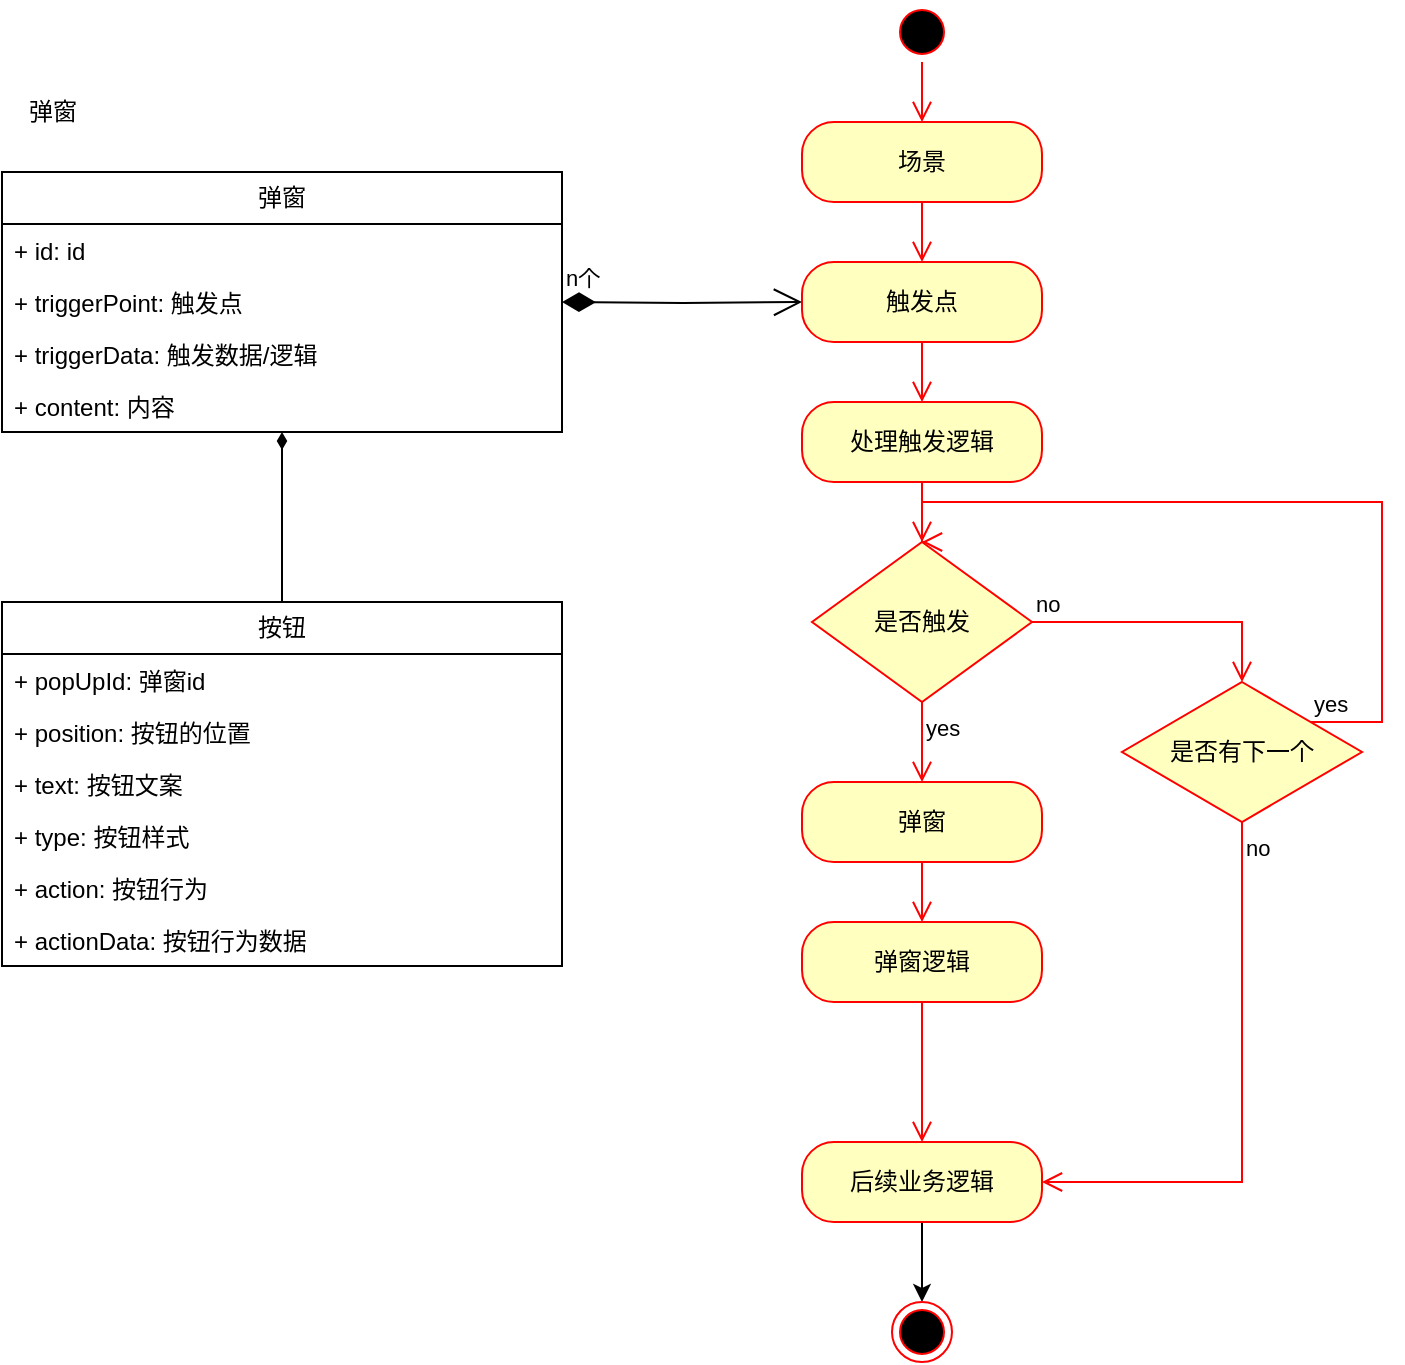 <mxfile version="24.2.0" type="github">
  <diagram name="第 1 页" id="ITBonRnJhhI3vwLbV8ea">
    <mxGraphModel dx="1242" dy="819" grid="1" gridSize="10" guides="1" tooltips="1" connect="1" arrows="1" fold="1" page="1" pageScale="1" pageWidth="827" pageHeight="1169" math="0" shadow="0">
      <root>
        <mxCell id="0" />
        <mxCell id="1" parent="0" />
        <mxCell id="EVw4QY1tLbVsebxI6Lg9-1" value="弹窗" style="swimlane;fontStyle=0;childLayout=stackLayout;horizontal=1;startSize=26;fillColor=none;horizontalStack=0;resizeParent=1;resizeParentMax=0;resizeLast=0;collapsible=1;marginBottom=0;whiteSpace=wrap;html=1;" vertex="1" parent="1">
          <mxGeometry x="40" y="85" width="280" height="130" as="geometry" />
        </mxCell>
        <mxCell id="EVw4QY1tLbVsebxI6Lg9-2" value="+ id: id" style="text;strokeColor=none;fillColor=none;align=left;verticalAlign=top;spacingLeft=4;spacingRight=4;overflow=hidden;rotatable=0;points=[[0,0.5],[1,0.5]];portConstraint=eastwest;whiteSpace=wrap;html=1;" vertex="1" parent="EVw4QY1tLbVsebxI6Lg9-1">
          <mxGeometry y="26" width="280" height="26" as="geometry" />
        </mxCell>
        <mxCell id="EVw4QY1tLbVsebxI6Lg9-3" value="+ triggerPoint: 触发点" style="text;strokeColor=none;fillColor=none;align=left;verticalAlign=top;spacingLeft=4;spacingRight=4;overflow=hidden;rotatable=0;points=[[0,0.5],[1,0.5]];portConstraint=eastwest;whiteSpace=wrap;html=1;" vertex="1" parent="EVw4QY1tLbVsebxI6Lg9-1">
          <mxGeometry y="52" width="280" height="26" as="geometry" />
        </mxCell>
        <mxCell id="EVw4QY1tLbVsebxI6Lg9-19" value="+ triggerData: 触发数据/逻辑" style="text;strokeColor=none;fillColor=none;align=left;verticalAlign=top;spacingLeft=4;spacingRight=4;overflow=hidden;rotatable=0;points=[[0,0.5],[1,0.5]];portConstraint=eastwest;whiteSpace=wrap;html=1;" vertex="1" parent="EVw4QY1tLbVsebxI6Lg9-1">
          <mxGeometry y="78" width="280" height="26" as="geometry" />
        </mxCell>
        <mxCell id="EVw4QY1tLbVsebxI6Lg9-4" value="+ content: 内容" style="text;strokeColor=none;fillColor=none;align=left;verticalAlign=top;spacingLeft=4;spacingRight=4;overflow=hidden;rotatable=0;points=[[0,0.5],[1,0.5]];portConstraint=eastwest;whiteSpace=wrap;html=1;" vertex="1" parent="EVw4QY1tLbVsebxI6Lg9-1">
          <mxGeometry y="104" width="280" height="26" as="geometry" />
        </mxCell>
        <mxCell id="EVw4QY1tLbVsebxI6Lg9-48" style="edgeStyle=orthogonalEdgeStyle;rounded=0;orthogonalLoop=1;jettySize=auto;html=1;endArrow=diamondThin;endFill=1;" edge="1" parent="1" source="EVw4QY1tLbVsebxI6Lg9-5" target="EVw4QY1tLbVsebxI6Lg9-1">
          <mxGeometry relative="1" as="geometry" />
        </mxCell>
        <mxCell id="EVw4QY1tLbVsebxI6Lg9-5" value="按钮" style="swimlane;fontStyle=0;childLayout=stackLayout;horizontal=1;startSize=26;fillColor=none;horizontalStack=0;resizeParent=1;resizeParentMax=0;resizeLast=0;collapsible=1;marginBottom=0;whiteSpace=wrap;html=1;" vertex="1" parent="1">
          <mxGeometry x="40" y="300" width="280" height="182" as="geometry" />
        </mxCell>
        <mxCell id="EVw4QY1tLbVsebxI6Lg9-6" value="+ popUpId: 弹窗id" style="text;strokeColor=none;fillColor=none;align=left;verticalAlign=top;spacingLeft=4;spacingRight=4;overflow=hidden;rotatable=0;points=[[0,0.5],[1,0.5]];portConstraint=eastwest;whiteSpace=wrap;html=1;" vertex="1" parent="EVw4QY1tLbVsebxI6Lg9-5">
          <mxGeometry y="26" width="280" height="26" as="geometry" />
        </mxCell>
        <mxCell id="EVw4QY1tLbVsebxI6Lg9-7" value="+ position: 按钮的位置" style="text;strokeColor=none;fillColor=none;align=left;verticalAlign=top;spacingLeft=4;spacingRight=4;overflow=hidden;rotatable=0;points=[[0,0.5],[1,0.5]];portConstraint=eastwest;whiteSpace=wrap;html=1;" vertex="1" parent="EVw4QY1tLbVsebxI6Lg9-5">
          <mxGeometry y="52" width="280" height="26" as="geometry" />
        </mxCell>
        <mxCell id="EVw4QY1tLbVsebxI6Lg9-8" value="+ text: 按钮文案" style="text;strokeColor=none;fillColor=none;align=left;verticalAlign=top;spacingLeft=4;spacingRight=4;overflow=hidden;rotatable=0;points=[[0,0.5],[1,0.5]];portConstraint=eastwest;whiteSpace=wrap;html=1;" vertex="1" parent="EVw4QY1tLbVsebxI6Lg9-5">
          <mxGeometry y="78" width="280" height="26" as="geometry" />
        </mxCell>
        <mxCell id="EVw4QY1tLbVsebxI6Lg9-11" value="+ type: 按钮样式" style="text;strokeColor=none;fillColor=none;align=left;verticalAlign=top;spacingLeft=4;spacingRight=4;overflow=hidden;rotatable=0;points=[[0,0.5],[1,0.5]];portConstraint=eastwest;whiteSpace=wrap;html=1;" vertex="1" parent="EVw4QY1tLbVsebxI6Lg9-5">
          <mxGeometry y="104" width="280" height="26" as="geometry" />
        </mxCell>
        <mxCell id="EVw4QY1tLbVsebxI6Lg9-12" value="+ action: 按钮行为" style="text;strokeColor=none;fillColor=none;align=left;verticalAlign=top;spacingLeft=4;spacingRight=4;overflow=hidden;rotatable=0;points=[[0,0.5],[1,0.5]];portConstraint=eastwest;whiteSpace=wrap;html=1;" vertex="1" parent="EVw4QY1tLbVsebxI6Lg9-5">
          <mxGeometry y="130" width="280" height="26" as="geometry" />
        </mxCell>
        <mxCell id="EVw4QY1tLbVsebxI6Lg9-13" value="+ actionData: 按钮行为数据" style="text;strokeColor=none;fillColor=none;align=left;verticalAlign=top;spacingLeft=4;spacingRight=4;overflow=hidden;rotatable=0;points=[[0,0.5],[1,0.5]];portConstraint=eastwest;whiteSpace=wrap;html=1;" vertex="1" parent="EVw4QY1tLbVsebxI6Lg9-5">
          <mxGeometry y="156" width="280" height="26" as="geometry" />
        </mxCell>
        <mxCell id="EVw4QY1tLbVsebxI6Lg9-9" value="弹窗" style="text;html=1;align=center;verticalAlign=middle;resizable=0;points=[];autosize=1;strokeColor=none;fillColor=none;" vertex="1" parent="1">
          <mxGeometry x="40" y="40" width="50" height="30" as="geometry" />
        </mxCell>
        <mxCell id="EVw4QY1tLbVsebxI6Lg9-14" value="场景" style="rounded=1;whiteSpace=wrap;html=1;arcSize=40;fontColor=#000000;fillColor=#ffffc0;strokeColor=#ff0000;" vertex="1" parent="1">
          <mxGeometry x="440" y="60" width="120" height="40" as="geometry" />
        </mxCell>
        <mxCell id="EVw4QY1tLbVsebxI6Lg9-15" value="" style="edgeStyle=orthogonalEdgeStyle;html=1;verticalAlign=bottom;endArrow=open;endSize=8;strokeColor=#ff0000;rounded=0;entryX=0.5;entryY=0;entryDx=0;entryDy=0;" edge="1" source="EVw4QY1tLbVsebxI6Lg9-14" parent="1" target="EVw4QY1tLbVsebxI6Lg9-16">
          <mxGeometry relative="1" as="geometry">
            <mxPoint x="500" y="140" as="targetPoint" />
          </mxGeometry>
        </mxCell>
        <mxCell id="EVw4QY1tLbVsebxI6Lg9-16" value="触发点" style="rounded=1;whiteSpace=wrap;html=1;arcSize=40;fontColor=#000000;fillColor=#ffffc0;strokeColor=#ff0000;" vertex="1" parent="1">
          <mxGeometry x="440" y="130" width="120" height="40" as="geometry" />
        </mxCell>
        <mxCell id="EVw4QY1tLbVsebxI6Lg9-17" value="" style="edgeStyle=orthogonalEdgeStyle;html=1;verticalAlign=bottom;endArrow=open;endSize=8;strokeColor=#ff0000;rounded=0;entryX=0.5;entryY=0;entryDx=0;entryDy=0;" edge="1" source="EVw4QY1tLbVsebxI6Lg9-16" parent="1" target="EVw4QY1tLbVsebxI6Lg9-21">
          <mxGeometry relative="1" as="geometry">
            <mxPoint x="500" y="240" as="targetPoint" />
          </mxGeometry>
        </mxCell>
        <mxCell id="EVw4QY1tLbVsebxI6Lg9-20" value="n个" style="endArrow=open;html=1;endSize=12;startArrow=diamondThin;startSize=14;startFill=1;edgeStyle=orthogonalEdgeStyle;align=left;verticalAlign=bottom;rounded=0;entryX=0;entryY=0.5;entryDx=0;entryDy=0;" edge="1" parent="1" target="EVw4QY1tLbVsebxI6Lg9-16">
          <mxGeometry x="-1" y="3" relative="1" as="geometry">
            <mxPoint x="320" y="150" as="sourcePoint" />
            <mxPoint x="480" y="150" as="targetPoint" />
          </mxGeometry>
        </mxCell>
        <mxCell id="EVw4QY1tLbVsebxI6Lg9-21" value="处理触发逻辑" style="rounded=1;whiteSpace=wrap;html=1;arcSize=40;fontColor=#000000;fillColor=#ffffc0;strokeColor=#ff0000;" vertex="1" parent="1">
          <mxGeometry x="440" y="200" width="120" height="40" as="geometry" />
        </mxCell>
        <mxCell id="EVw4QY1tLbVsebxI6Lg9-22" value="" style="edgeStyle=orthogonalEdgeStyle;html=1;verticalAlign=bottom;endArrow=open;endSize=8;strokeColor=#ff0000;rounded=0;entryX=0.5;entryY=0;entryDx=0;entryDy=0;" edge="1" source="EVw4QY1tLbVsebxI6Lg9-21" parent="1" target="EVw4QY1tLbVsebxI6Lg9-25">
          <mxGeometry relative="1" as="geometry">
            <mxPoint x="500" y="290" as="targetPoint" />
            <Array as="points">
              <mxPoint x="500" y="270" />
              <mxPoint x="501" y="270" />
            </Array>
          </mxGeometry>
        </mxCell>
        <mxCell id="EVw4QY1tLbVsebxI6Lg9-25" value="是否触发" style="rhombus;whiteSpace=wrap;html=1;fontColor=#000000;fillColor=#ffffc0;strokeColor=#ff0000;" vertex="1" parent="1">
          <mxGeometry x="445" y="270" width="110" height="80" as="geometry" />
        </mxCell>
        <mxCell id="EVw4QY1tLbVsebxI6Lg9-26" value="no" style="edgeStyle=orthogonalEdgeStyle;html=1;align=left;verticalAlign=bottom;endArrow=open;endSize=8;strokeColor=#ff0000;rounded=0;entryX=0.5;entryY=0;entryDx=0;entryDy=0;" edge="1" source="EVw4QY1tLbVsebxI6Lg9-25" parent="1" target="EVw4QY1tLbVsebxI6Lg9-28">
          <mxGeometry x="-1" relative="1" as="geometry">
            <mxPoint x="640" y="330" as="targetPoint" />
          </mxGeometry>
        </mxCell>
        <mxCell id="EVw4QY1tLbVsebxI6Lg9-27" value="yes" style="edgeStyle=orthogonalEdgeStyle;html=1;align=left;verticalAlign=top;endArrow=open;endSize=8;strokeColor=#ff0000;rounded=0;entryX=0.5;entryY=0;entryDx=0;entryDy=0;" edge="1" source="EVw4QY1tLbVsebxI6Lg9-25" parent="1" target="EVw4QY1tLbVsebxI6Lg9-35">
          <mxGeometry x="-1" relative="1" as="geometry">
            <mxPoint x="500" y="407" as="targetPoint" />
          </mxGeometry>
        </mxCell>
        <mxCell id="EVw4QY1tLbVsebxI6Lg9-28" value="是否有下一个" style="rhombus;whiteSpace=wrap;html=1;fontColor=#000000;fillColor=#ffffc0;strokeColor=#ff0000;" vertex="1" parent="1">
          <mxGeometry x="600" y="340" width="120" height="70" as="geometry" />
        </mxCell>
        <mxCell id="EVw4QY1tLbVsebxI6Lg9-29" value="yes" style="edgeStyle=orthogonalEdgeStyle;html=1;align=left;verticalAlign=bottom;endArrow=open;endSize=8;strokeColor=#ff0000;rounded=0;entryX=0.5;entryY=0;entryDx=0;entryDy=0;" edge="1" source="EVw4QY1tLbVsebxI6Lg9-28" parent="1" target="EVw4QY1tLbVsebxI6Lg9-25">
          <mxGeometry x="-1" relative="1" as="geometry">
            <mxPoint x="780" y="353" as="targetPoint" />
            <Array as="points">
              <mxPoint x="730" y="360" />
              <mxPoint x="730" y="250" />
              <mxPoint x="500" y="250" />
            </Array>
          </mxGeometry>
        </mxCell>
        <mxCell id="EVw4QY1tLbVsebxI6Lg9-30" value="no" style="edgeStyle=orthogonalEdgeStyle;html=1;align=left;verticalAlign=top;endArrow=open;endSize=8;strokeColor=#ff0000;rounded=0;entryX=1;entryY=0.5;entryDx=0;entryDy=0;" edge="1" source="EVw4QY1tLbVsebxI6Lg9-28" parent="1" target="EVw4QY1tLbVsebxI6Lg9-33">
          <mxGeometry x="-1" relative="1" as="geometry">
            <mxPoint x="520" y="510" as="targetPoint" />
            <Array as="points">
              <mxPoint x="660" y="590" />
            </Array>
          </mxGeometry>
        </mxCell>
        <mxCell id="EVw4QY1tLbVsebxI6Lg9-44" style="edgeStyle=orthogonalEdgeStyle;rounded=0;orthogonalLoop=1;jettySize=auto;html=1;entryX=0.5;entryY=0;entryDx=0;entryDy=0;" edge="1" parent="1" source="EVw4QY1tLbVsebxI6Lg9-33" target="EVw4QY1tLbVsebxI6Lg9-43">
          <mxGeometry relative="1" as="geometry" />
        </mxCell>
        <mxCell id="EVw4QY1tLbVsebxI6Lg9-33" value="后续业务逻辑" style="rounded=1;whiteSpace=wrap;html=1;arcSize=40;fontColor=#000000;fillColor=#ffffc0;strokeColor=#ff0000;" vertex="1" parent="1">
          <mxGeometry x="440" y="570" width="120" height="40" as="geometry" />
        </mxCell>
        <mxCell id="EVw4QY1tLbVsebxI6Lg9-35" value="弹窗" style="rounded=1;whiteSpace=wrap;html=1;arcSize=40;fontColor=#000000;fillColor=#ffffc0;strokeColor=#ff0000;" vertex="1" parent="1">
          <mxGeometry x="440" y="390" width="120" height="40" as="geometry" />
        </mxCell>
        <mxCell id="EVw4QY1tLbVsebxI6Lg9-36" value="" style="edgeStyle=orthogonalEdgeStyle;html=1;verticalAlign=bottom;endArrow=open;endSize=8;strokeColor=#ff0000;rounded=0;entryX=0.5;entryY=0;entryDx=0;entryDy=0;" edge="1" source="EVw4QY1tLbVsebxI6Lg9-35" parent="1" target="EVw4QY1tLbVsebxI6Lg9-37">
          <mxGeometry relative="1" as="geometry">
            <mxPoint x="500" y="480" as="targetPoint" />
          </mxGeometry>
        </mxCell>
        <mxCell id="EVw4QY1tLbVsebxI6Lg9-37" value="弹窗逻辑" style="rounded=1;whiteSpace=wrap;html=1;arcSize=40;fontColor=#000000;fillColor=#ffffc0;strokeColor=#ff0000;" vertex="1" parent="1">
          <mxGeometry x="440" y="460" width="120" height="40" as="geometry" />
        </mxCell>
        <mxCell id="EVw4QY1tLbVsebxI6Lg9-38" value="" style="edgeStyle=orthogonalEdgeStyle;html=1;verticalAlign=bottom;endArrow=open;endSize=8;strokeColor=#ff0000;rounded=0;entryX=0.5;entryY=0;entryDx=0;entryDy=0;" edge="1" source="EVw4QY1tLbVsebxI6Lg9-37" parent="1" target="EVw4QY1tLbVsebxI6Lg9-33">
          <mxGeometry relative="1" as="geometry">
            <mxPoint x="490" y="600" as="targetPoint" />
          </mxGeometry>
        </mxCell>
        <mxCell id="EVw4QY1tLbVsebxI6Lg9-40" value="" style="ellipse;html=1;shape=startState;fillColor=#000000;strokeColor=#ff0000;" vertex="1" parent="1">
          <mxGeometry x="485" width="30" height="30" as="geometry" />
        </mxCell>
        <mxCell id="EVw4QY1tLbVsebxI6Lg9-41" value="" style="edgeStyle=orthogonalEdgeStyle;html=1;verticalAlign=bottom;endArrow=open;endSize=8;strokeColor=#ff0000;rounded=0;entryX=0.5;entryY=0;entryDx=0;entryDy=0;" edge="1" source="EVw4QY1tLbVsebxI6Lg9-40" parent="1" target="EVw4QY1tLbVsebxI6Lg9-14">
          <mxGeometry relative="1" as="geometry">
            <mxPoint x="500" y="80" as="targetPoint" />
          </mxGeometry>
        </mxCell>
        <mxCell id="EVw4QY1tLbVsebxI6Lg9-43" value="" style="ellipse;html=1;shape=endState;fillColor=#000000;strokeColor=#ff0000;" vertex="1" parent="1">
          <mxGeometry x="485" y="650" width="30" height="30" as="geometry" />
        </mxCell>
      </root>
    </mxGraphModel>
  </diagram>
</mxfile>
